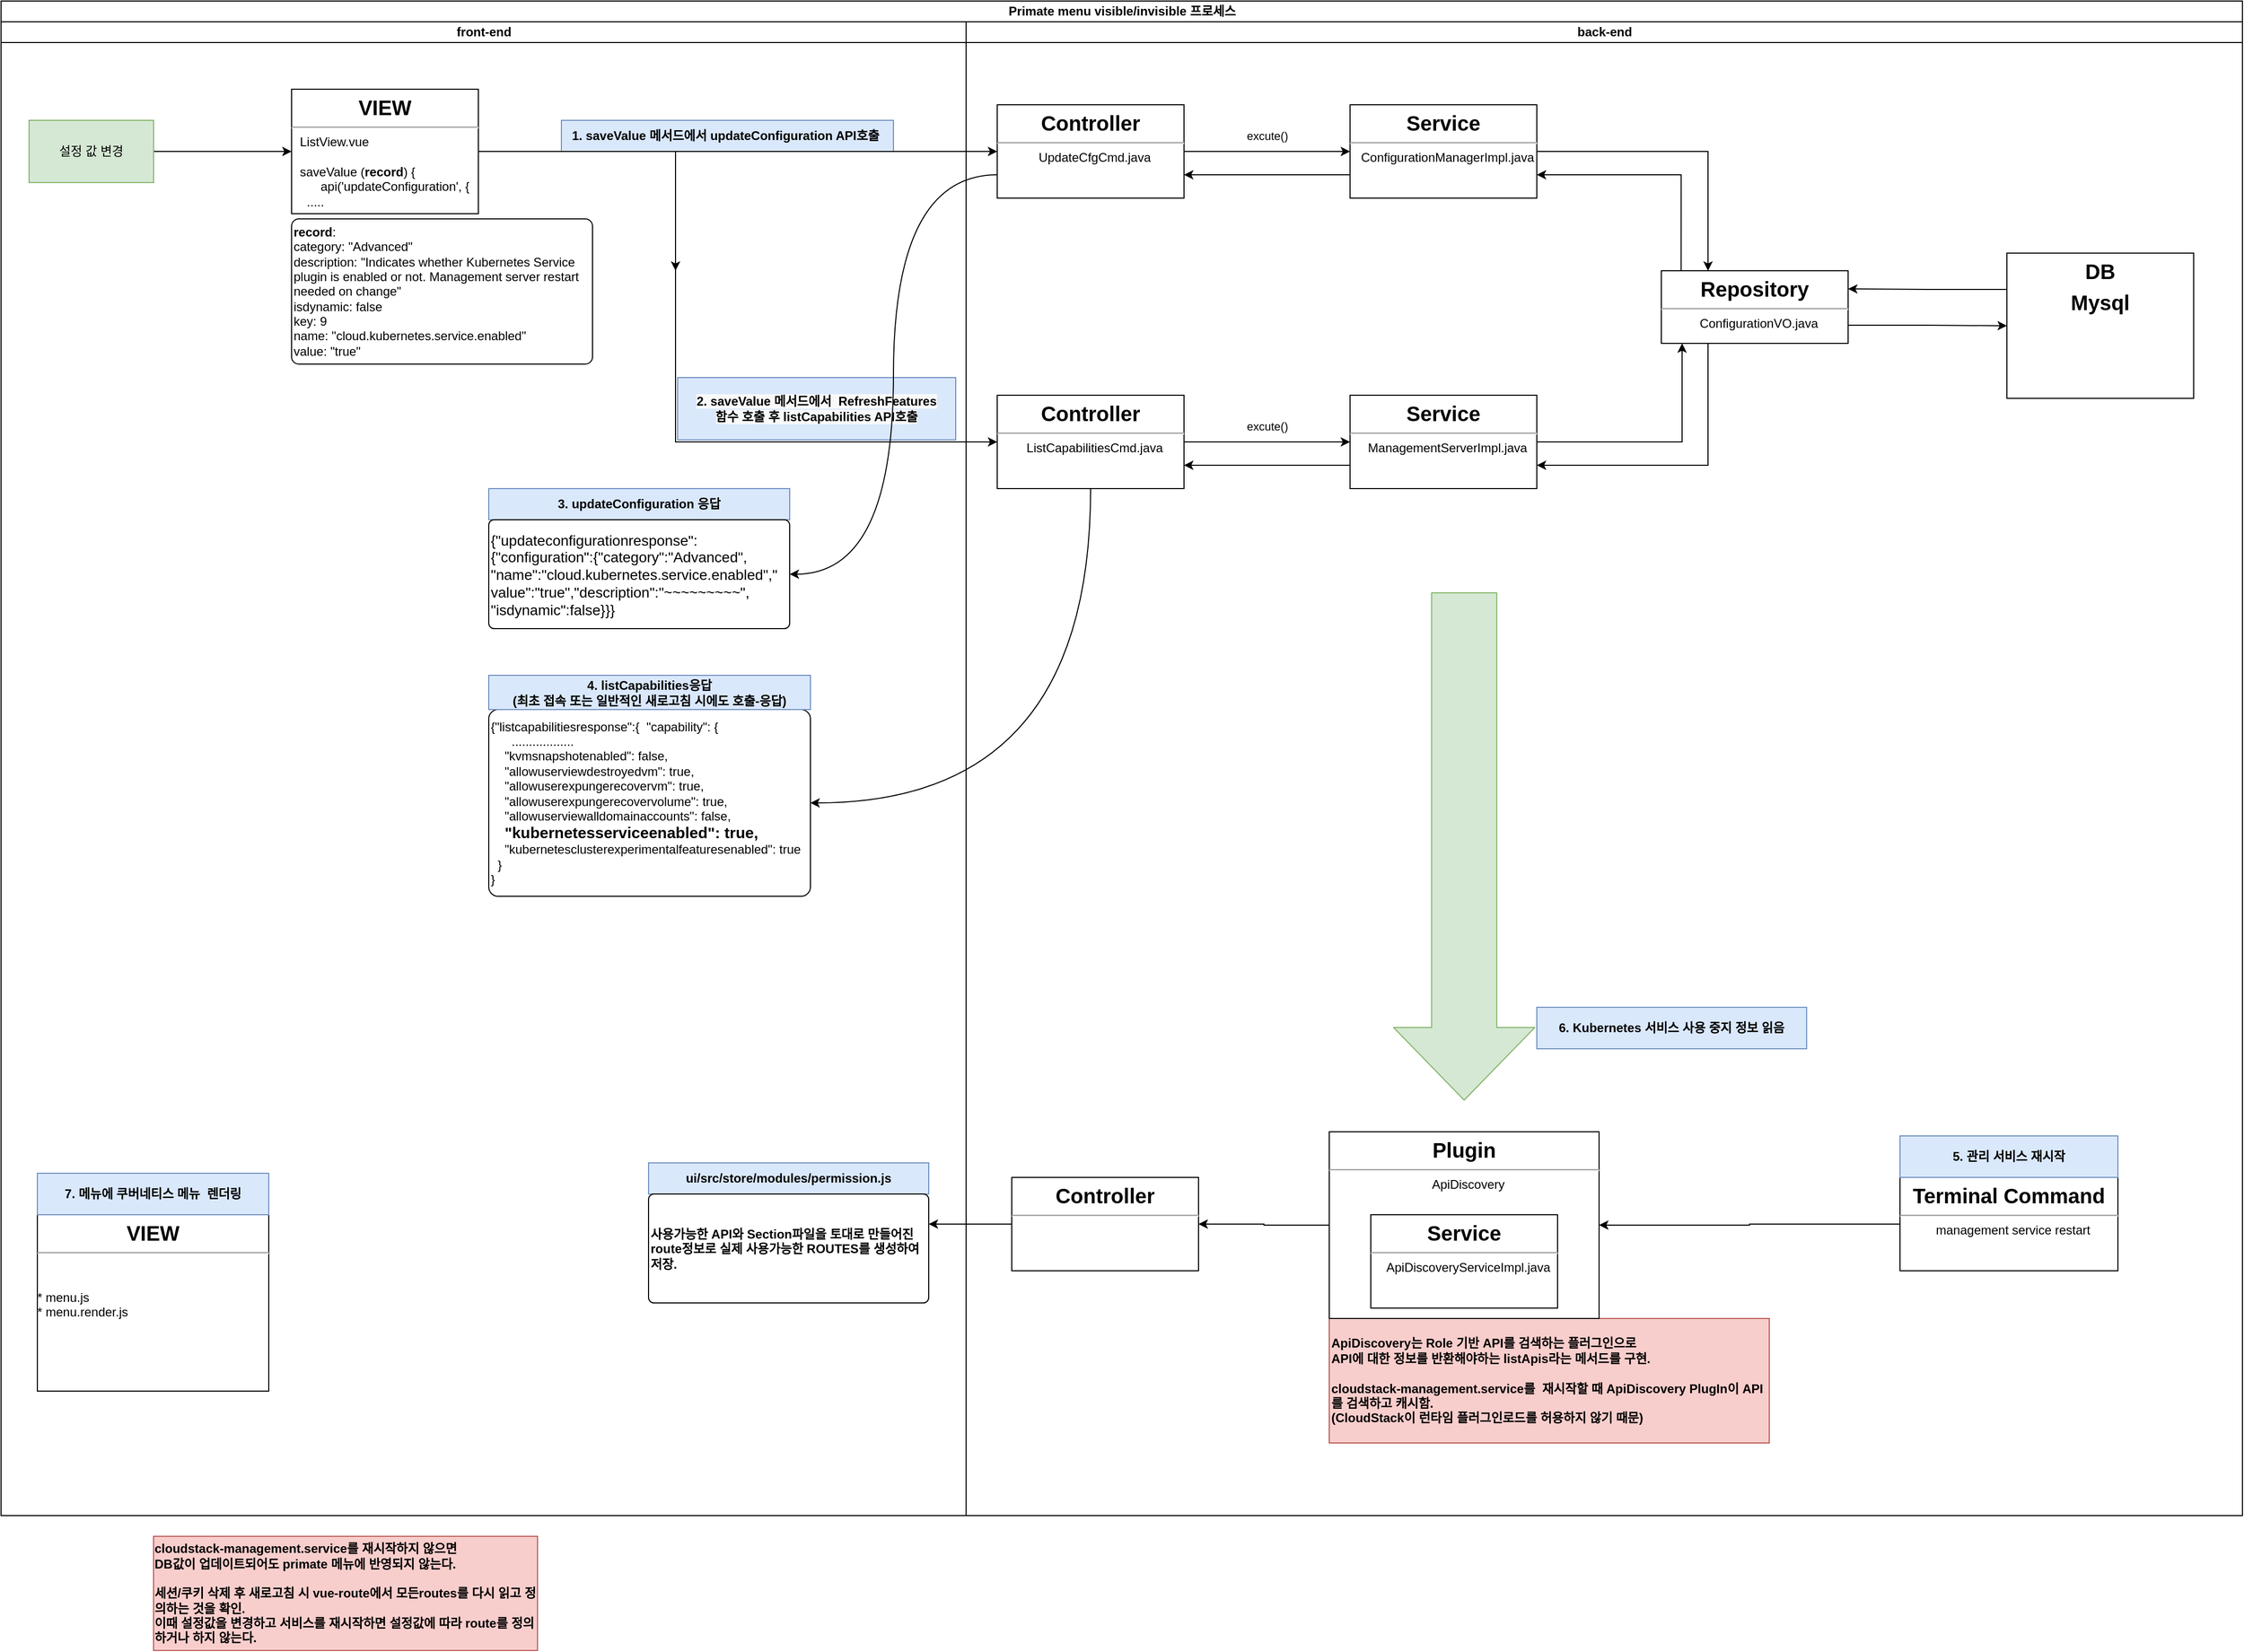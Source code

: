<mxfile version="14.4.3" type="github">
  <diagram id="sWKhFuuiIyD3STFEA7JW" name="페이지-2">
    <mxGraphModel dx="1673" dy="896" grid="1" gridSize="10" guides="1" tooltips="1" connect="1" arrows="1" fold="1" page="1" pageScale="1" pageWidth="413" pageHeight="291" math="0" shadow="0">
      <root>
        <mxCell id="YF4E0lVN7Hhh0fhB9PgD-0" />
        <mxCell id="YF4E0lVN7Hhh0fhB9PgD-1" parent="YF4E0lVN7Hhh0fhB9PgD-0" />
        <mxCell id="YF4E0lVN7Hhh0fhB9PgD-2" value="Primate menu visible/invisible 프로세스" style="swimlane;html=1;childLayout=stackLayout;resizeParent=1;resizeParentMax=0;startSize=20;verticalAlign=middle;align=center;" parent="YF4E0lVN7Hhh0fhB9PgD-1" vertex="1">
          <mxGeometry x="60" y="100" width="2160" height="1460" as="geometry" />
        </mxCell>
        <mxCell id="YF4E0lVN7Hhh0fhB9PgD-3" value="front-end" style="swimlane;html=1;startSize=20;" parent="YF4E0lVN7Hhh0fhB9PgD-2" vertex="1">
          <mxGeometry y="20" width="930" height="1440" as="geometry" />
        </mxCell>
        <mxCell id="YF4E0lVN7Hhh0fhB9PgD-4" value="&lt;p style=&quot;margin: 0px ; margin-top: 6px ; text-align: center&quot;&gt;&lt;b&gt;&lt;font style=&quot;font-size: 20px&quot;&gt;VIEW&lt;/font&gt;&lt;/b&gt;&lt;/p&gt;&lt;hr&gt;&lt;p style=&quot;margin: 0px ; margin-left: 8px&quot;&gt;&lt;span style=&quot;text-align: center&quot;&gt;ListView.vue&lt;/span&gt;&lt;br&gt;&lt;/p&gt;&lt;p style=&quot;margin: 0px ; margin-left: 8px&quot;&gt;&lt;br&gt;&lt;/p&gt;&lt;p style=&quot;margin: 0px ; margin-left: 8px&quot;&gt;saveValue (&lt;b&gt;record&lt;/b&gt;) {&lt;/p&gt;&lt;p style=&quot;margin: 0px ; margin-left: 8px&quot;&gt;&amp;nbsp; &amp;nbsp; &amp;nbsp; api(&#39;updateConfiguration&#39;, {&lt;/p&gt;&lt;p style=&quot;margin: 0px ; margin-left: 8px&quot;&gt;&amp;nbsp; .....&lt;/p&gt;" style="align=left;overflow=fill;html=1;dropTarget=0;" parent="YF4E0lVN7Hhh0fhB9PgD-3" vertex="1">
          <mxGeometry x="280" y="65" width="180" height="120" as="geometry" />
        </mxCell>
        <mxCell id="30zJfarMqt1oGhW_2tkh-0" value="&lt;div&gt;&lt;font style=&quot;font-size: 12px&quot;&gt;&lt;b&gt;record&lt;/b&gt;:&lt;/font&gt;&lt;/div&gt;&lt;div&gt;&lt;font style=&quot;font-size: 12px&quot;&gt;category: &quot;Advanced&quot;&lt;/font&gt;&lt;/div&gt;&lt;div&gt;&lt;font style=&quot;font-size: 12px&quot;&gt;description: &quot;Indicates whether Kubernetes Service plugin is enabled or not. Management server restart needed on change&quot;&lt;/font&gt;&lt;/div&gt;&lt;div&gt;&lt;font style=&quot;font-size: 12px&quot;&gt;isdynamic: false&lt;/font&gt;&lt;/div&gt;&lt;div&gt;&lt;font style=&quot;font-size: 12px&quot;&gt;key: 9&lt;/font&gt;&lt;/div&gt;&lt;div&gt;&lt;font style=&quot;font-size: 12px&quot;&gt;name: &quot;cloud.kubernetes.service.enabled&quot;&lt;/font&gt;&lt;/div&gt;&lt;div&gt;&lt;font style=&quot;font-size: 12px&quot;&gt;value: &quot;true&quot;&lt;/font&gt;&lt;/div&gt;" style="rounded=1;whiteSpace=wrap;html=1;strokeColor=#000000;align=left;arcSize=5;" parent="YF4E0lVN7Hhh0fhB9PgD-3" vertex="1">
          <mxGeometry x="280" y="190" width="290" height="140" as="geometry" />
        </mxCell>
        <mxCell id="kghr15Wnmh2jGqpMc5R4-0" value="&lt;span style=&quot;text-align: left&quot;&gt;1. saveValue 메서드에서&amp;nbsp;&lt;/span&gt;&lt;span style=&quot;text-align: left&quot;&gt;updateConfiguration API호출&lt;/span&gt;&lt;span style=&quot;text-align: left&quot;&gt;&amp;nbsp;&lt;/span&gt;" style="text;html=1;strokeColor=#6c8ebf;fillColor=#dae8fc;align=center;verticalAlign=middle;whiteSpace=wrap;rounded=0;fontStyle=1" parent="YF4E0lVN7Hhh0fhB9PgD-3" vertex="1">
          <mxGeometry x="540" y="95" width="320" height="30" as="geometry" />
        </mxCell>
        <mxCell id="QWsVM3wBgM_GIMozhOPB-73" value="&lt;span style=&quot;text-align: left&quot;&gt;3. u&lt;/span&gt;&lt;span style=&quot;text-align: left&quot;&gt;pdateConfiguration 응답&lt;/span&gt;" style="text;html=1;strokeColor=#6c8ebf;fillColor=#dae8fc;align=center;verticalAlign=middle;whiteSpace=wrap;rounded=0;fontStyle=1" parent="YF4E0lVN7Hhh0fhB9PgD-3" vertex="1">
          <mxGeometry x="470" y="450" width="290" height="30" as="geometry" />
        </mxCell>
        <mxCell id="9nsnTSfjWOGKSt32Swmm-3" value="&lt;font style=&quot;font-size: 14px&quot;&gt;{&quot;updateconfigurationresponse&quot;:{&quot;configuration&quot;:{&quot;category&quot;:&quot;Advanced&quot;,&lt;br&gt;&quot;name&quot;:&quot;cloud.kubernetes.service.enabled&quot;,&quot;&lt;br&gt;&lt;/font&gt;&lt;div style=&quot;font-size: 14px&quot;&gt;value&quot;:&quot;true&quot;,&quot;description&quot;:&quot;~~~~~~~~~&quot;,&lt;/div&gt;&lt;div style=&quot;font-size: 14px&quot;&gt;&quot;isdynamic&quot;:false}}}&lt;/div&gt;" style="rounded=1;whiteSpace=wrap;html=1;strokeColor=#000000;align=left;arcSize=5;" parent="YF4E0lVN7Hhh0fhB9PgD-3" vertex="1">
          <mxGeometry x="470" y="480" width="290" height="105" as="geometry" />
        </mxCell>
        <mxCell id="ybtEaBYc79Pay8zGlQzz-0" value="&lt;font&gt;&lt;span style=&quot;font-size: 12px&quot;&gt;{&quot;listcapabilitiesresponse&quot;:&lt;/span&gt;&lt;span style=&quot;font-size: 12px&quot;&gt;{&lt;/span&gt;&lt;span style=&quot;font-size: 12px&quot;&gt;&amp;nbsp; &quot;capability&quot;: {&lt;/span&gt;&lt;span style=&quot;font-size: 12px&quot;&gt;&lt;br&gt;&lt;/span&gt;&lt;div style=&quot;font-size: 12px&quot;&gt;&lt;span&gt;&lt;span&gt;&lt;/span&gt;&amp;nbsp; &amp;nbsp; &amp;nbsp; ..................&lt;/span&gt;&lt;/div&gt;&lt;div style=&quot;font-size: 12px&quot;&gt;&lt;span&gt;&amp;nbsp; &amp;nbsp; &quot;kvmsnapshotenabled&quot;: false,&lt;/span&gt;&lt;/div&gt;&lt;div style=&quot;font-size: 12px&quot;&gt;&lt;span&gt;&amp;nbsp; &amp;nbsp; &quot;allowuserviewdestroyedvm&quot;: true,&lt;/span&gt;&lt;/div&gt;&lt;div style=&quot;font-size: 12px&quot;&gt;&lt;span&gt;&amp;nbsp; &amp;nbsp; &quot;allowuserexpungerecovervm&quot;: true,&lt;/span&gt;&lt;/div&gt;&lt;div style=&quot;font-size: 12px&quot;&gt;&lt;span&gt;&amp;nbsp; &amp;nbsp; &quot;allowuserexpungerecovervolume&quot;: true,&lt;/span&gt;&lt;/div&gt;&lt;div style=&quot;font-size: 12px&quot;&gt;&lt;span&gt;&amp;nbsp; &amp;nbsp; &quot;allowuserviewalldomainaccounts&quot;: false,&lt;/span&gt;&lt;/div&gt;&lt;div&gt;&lt;span style=&quot;font-size: 12px&quot;&gt;&amp;nbsp; &amp;nbsp; &lt;/span&gt;&lt;b&gt;&lt;font style=&quot;font-size: 15px&quot;&gt;&quot;kubernetesserviceenabled&quot;: true,&lt;/font&gt;&lt;/b&gt;&lt;/div&gt;&lt;div style=&quot;font-size: 12px&quot;&gt;&lt;span&gt;&amp;nbsp; &amp;nbsp; &quot;kubernetesclusterexperimentalfeaturesenabled&quot;: true&lt;/span&gt;&lt;/div&gt;&lt;div style=&quot;font-size: 12px&quot;&gt;&lt;span&gt;&amp;nbsp; }&lt;/span&gt;&lt;/div&gt;&lt;span style=&quot;font-size: 12px&quot;&gt;}&lt;/span&gt;&lt;span style=&quot;font-size: 12px&quot;&gt;&amp;nbsp;&lt;/span&gt;&lt;br&gt;&lt;/font&gt;" style="rounded=1;whiteSpace=wrap;html=1;strokeColor=#000000;align=left;arcSize=5;" parent="YF4E0lVN7Hhh0fhB9PgD-3" vertex="1">
          <mxGeometry x="470" y="663" width="310" height="180" as="geometry" />
        </mxCell>
        <mxCell id="ybtEaBYc79Pay8zGlQzz-3" value="&lt;span style=&quot;text-align: left&quot;&gt;4.&amp;nbsp;&lt;/span&gt;listCapabilities&lt;span style=&quot;text-align: left&quot;&gt;응답 &lt;br&gt;(최초 접속 또는 일반적인 새로고침 시에도 호출-응답)&lt;/span&gt;" style="text;html=1;strokeColor=#6c8ebf;fillColor=#dae8fc;align=center;verticalAlign=middle;whiteSpace=wrap;rounded=0;fontStyle=1" parent="YF4E0lVN7Hhh0fhB9PgD-3" vertex="1">
          <mxGeometry x="470" y="630" width="310" height="33" as="geometry" />
        </mxCell>
        <mxCell id="ybtEaBYc79Pay8zGlQzz-6" value="&lt;span style=&quot;background-color: rgb(248 , 249 , 250) ; text-align: left&quot;&gt;2. saveValue 메서드에서&amp;nbsp;&lt;/span&gt;&lt;span style=&quot;background-color: rgb(248 , 249 , 250) ; text-align: left&quot;&gt;&amp;nbsp;&lt;/span&gt;&lt;span style=&quot;background-color: rgb(248 , 249 , 250)&quot;&gt;RefreshFeatures &lt;br&gt;함수 호출&amp;nbsp;&lt;/span&gt;&lt;span style=&quot;background-color: rgb(248 , 249 , 250)&quot;&gt;후&amp;nbsp;listCapabilities API호출&lt;/span&gt;" style="text;html=1;strokeColor=#6c8ebf;fillColor=#dae8fc;align=center;verticalAlign=middle;whiteSpace=wrap;rounded=0;fontStyle=1;rotation=0;" parent="YF4E0lVN7Hhh0fhB9PgD-3" vertex="1">
          <mxGeometry x="652" y="343" width="268" height="60" as="geometry" />
        </mxCell>
        <mxCell id="-MsYRb35fPwuxTCojYqi-1" value="&lt;p style=&quot;margin: 0px ; margin-top: 6px ; text-align: center&quot;&gt;&lt;b&gt;&lt;font style=&quot;font-size: 20px&quot;&gt;VIEW&lt;/font&gt;&lt;/b&gt;&lt;/p&gt;&lt;hr&gt;&lt;p style=&quot;margin: 0px ; margin-left: 8px&quot;&gt;&lt;/p&gt;&lt;span style=&quot;text-align: center&quot;&gt;&lt;br&gt;&lt;br&gt;* menu.js&lt;br&gt;* menu.render.js&lt;br&gt;&lt;/span&gt;&lt;p style=&quot;margin: 0px ; margin-left: 8px&quot;&gt;&lt;br&gt;&lt;/p&gt;" style="align=left;overflow=fill;html=1;dropTarget=0;" parent="YF4E0lVN7Hhh0fhB9PgD-3" vertex="1">
          <mxGeometry x="35" y="1150" width="223" height="170" as="geometry" />
        </mxCell>
        <mxCell id="-MsYRb35fPwuxTCojYqi-2" value="&lt;span style=&quot;text-align: left&quot;&gt;7.&amp;nbsp;메뉴에 쿠버네티스 메뉴&amp;nbsp; 렌더링&lt;/span&gt;" style="text;html=1;strokeColor=#6c8ebf;fillColor=#dae8fc;align=center;verticalAlign=middle;whiteSpace=wrap;rounded=0;fontStyle=1" parent="YF4E0lVN7Hhh0fhB9PgD-3" vertex="1">
          <mxGeometry x="35" y="1110" width="223" height="40" as="geometry" />
        </mxCell>
        <mxCell id="RkyHaamI9Xc2l9AKGEXz-0" value="" style="endArrow=classic;html=1;" parent="YF4E0lVN7Hhh0fhB9PgD-3" edge="1">
          <mxGeometry width="50" height="50" relative="1" as="geometry">
            <mxPoint x="650" y="130" as="sourcePoint" />
            <mxPoint x="650" y="240" as="targetPoint" />
          </mxGeometry>
        </mxCell>
        <mxCell id="-uuOTyQ5Aw0-R2vqLOoh-0" style="edgeStyle=orthogonalEdgeStyle;rounded=0;orthogonalLoop=1;jettySize=auto;html=1;exitX=1;exitY=0.5;exitDx=0;exitDy=0;" parent="YF4E0lVN7Hhh0fhB9PgD-3" source="lx2xQSGZo_KzuF0OdhNT-0" target="YF4E0lVN7Hhh0fhB9PgD-4" edge="1">
          <mxGeometry relative="1" as="geometry" />
        </mxCell>
        <mxCell id="lx2xQSGZo_KzuF0OdhNT-0" value="설정 값 변경" style="rounded=0;whiteSpace=wrap;html=1;fillColor=#d5e8d4;strokeColor=#82b366;" parent="YF4E0lVN7Hhh0fhB9PgD-3" vertex="1">
          <mxGeometry x="27" y="95" width="120" height="60" as="geometry" />
        </mxCell>
        <mxCell id="S-putGSGb9zX159UAM5Z-14" value="&lt;div style=&quot;text-align: left&quot;&gt;ui/src/store/modules/permission.js&lt;/div&gt;" style="text;html=1;strokeColor=#6c8ebf;fillColor=#dae8fc;align=center;verticalAlign=middle;whiteSpace=wrap;rounded=0;fontStyle=1" vertex="1" parent="YF4E0lVN7Hhh0fhB9PgD-3">
          <mxGeometry x="624" y="1100" width="270" height="30" as="geometry" />
        </mxCell>
        <mxCell id="S-putGSGb9zX159UAM5Z-15" value="&lt;font style=&quot;font-size: 12px&quot;&gt;&lt;b&gt;사용가능한 API와 Section파일을 토대로 만들어진 route정보로 실제 사용가능한 ROUTES를 생성하여 저장.&lt;/b&gt;&lt;/font&gt;" style="rounded=1;whiteSpace=wrap;html=1;strokeColor=#000000;align=left;arcSize=5;" vertex="1" parent="YF4E0lVN7Hhh0fhB9PgD-3">
          <mxGeometry x="624" y="1130" width="270" height="105" as="geometry" />
        </mxCell>
        <mxCell id="YF4E0lVN7Hhh0fhB9PgD-5" value="" style="edgeStyle=orthogonalEdgeStyle;rounded=0;orthogonalLoop=1;jettySize=auto;html=1;" parent="YF4E0lVN7Hhh0fhB9PgD-2" source="YF4E0lVN7Hhh0fhB9PgD-4" target="YF4E0lVN7Hhh0fhB9PgD-7" edge="1">
          <mxGeometry relative="1" as="geometry" />
        </mxCell>
        <mxCell id="S-putGSGb9zX159UAM5Z-13" value="" style="edgeStyle=orthogonalEdgeStyle;rounded=0;orthogonalLoop=1;jettySize=auto;html=1;" edge="1" parent="YF4E0lVN7Hhh0fhB9PgD-2" source="S-putGSGb9zX159UAM5Z-11">
          <mxGeometry relative="1" as="geometry">
            <mxPoint x="894" y="1179" as="targetPoint" />
          </mxGeometry>
        </mxCell>
        <mxCell id="YF4E0lVN7Hhh0fhB9PgD-6" value="back-end" style="swimlane;html=1;startSize=20;" parent="YF4E0lVN7Hhh0fhB9PgD-2" vertex="1">
          <mxGeometry x="930" y="20" width="1230" height="1440" as="geometry" />
        </mxCell>
        <mxCell id="YF4E0lVN7Hhh0fhB9PgD-7" value="&lt;p style=&quot;margin: 6px 0px 0px&quot;&gt;&lt;b&gt;&lt;font style=&quot;font-size: 20px&quot;&gt;Controller&lt;/font&gt;&lt;/b&gt;&lt;/p&gt;&lt;hr&gt;&lt;p style=&quot;margin: 0px ; margin-left: 8px&quot;&gt;&lt;span&gt;UpdateCfgCmd.java&lt;/span&gt;&lt;br&gt;&lt;/p&gt;" style="align=center;overflow=fill;html=1;dropTarget=0;" parent="YF4E0lVN7Hhh0fhB9PgD-6" vertex="1">
          <mxGeometry x="30" y="80" width="180" height="90" as="geometry" />
        </mxCell>
        <mxCell id="YF4E0lVN7Hhh0fhB9PgD-8" value="&lt;p style=&quot;margin: 6px 0px 0px&quot;&gt;&lt;b&gt;&lt;font style=&quot;font-size: 20px&quot;&gt;Service&lt;/font&gt;&lt;/b&gt;&lt;/p&gt;&lt;hr&gt;&lt;p style=&quot;margin: 0px ; margin-left: 8px&quot;&gt;ConfigurationManagerImpl.java&lt;/p&gt;" style="align=center;overflow=fill;html=1;dropTarget=0;" parent="YF4E0lVN7Hhh0fhB9PgD-6" vertex="1">
          <mxGeometry x="370" y="80" width="180" height="90" as="geometry" />
        </mxCell>
        <mxCell id="YF4E0lVN7Hhh0fhB9PgD-45" style="edgeStyle=orthogonalEdgeStyle;rounded=0;orthogonalLoop=1;jettySize=auto;html=1;exitX=1;exitY=0.75;exitDx=0;exitDy=0;entryX=0;entryY=0.5;entryDx=0;entryDy=0;align=center;" parent="YF4E0lVN7Hhh0fhB9PgD-6" source="YF4E0lVN7Hhh0fhB9PgD-46" target="YF4E0lVN7Hhh0fhB9PgD-54" edge="1">
          <mxGeometry relative="1" as="geometry" />
        </mxCell>
        <mxCell id="ybtEaBYc79Pay8zGlQzz-10" style="edgeStyle=orthogonalEdgeStyle;rounded=0;orthogonalLoop=1;jettySize=auto;html=1;exitX=0.25;exitY=1;exitDx=0;exitDy=0;entryX=1;entryY=0.75;entryDx=0;entryDy=0;" parent="YF4E0lVN7Hhh0fhB9PgD-6" source="YF4E0lVN7Hhh0fhB9PgD-46" target="QWsVM3wBgM_GIMozhOPB-75" edge="1">
          <mxGeometry relative="1" as="geometry" />
        </mxCell>
        <mxCell id="DiwUjMXcBK-bREjLJ3jC-0" style="edgeStyle=orthogonalEdgeStyle;rounded=0;orthogonalLoop=1;jettySize=auto;html=1;exitX=0.106;exitY=0.014;exitDx=0;exitDy=0;entryX=1;entryY=0.75;entryDx=0;entryDy=0;exitPerimeter=0;" parent="YF4E0lVN7Hhh0fhB9PgD-6" source="YF4E0lVN7Hhh0fhB9PgD-46" target="YF4E0lVN7Hhh0fhB9PgD-8" edge="1">
          <mxGeometry relative="1" as="geometry" />
        </mxCell>
        <mxCell id="YF4E0lVN7Hhh0fhB9PgD-46" value="&lt;p style=&quot;margin: 6px 0px 0px&quot;&gt;&lt;b&gt;&lt;font style=&quot;font-size: 20px&quot;&gt;Repository&lt;/font&gt;&lt;/b&gt;&lt;/p&gt;&lt;hr&gt;&lt;p style=&quot;margin: 0px ; margin-left: 8px&quot;&gt;ConfigurationVO.java&lt;/p&gt;" style="align=center;overflow=fill;html=1;dropTarget=0;" parent="YF4E0lVN7Hhh0fhB9PgD-6" vertex="1">
          <mxGeometry x="670" y="240" width="180" height="70" as="geometry" />
        </mxCell>
        <mxCell id="YF4E0lVN7Hhh0fhB9PgD-47" style="edgeStyle=orthogonalEdgeStyle;rounded=0;orthogonalLoop=1;jettySize=auto;html=1;exitX=1;exitY=0.5;exitDx=0;exitDy=0;align=center;entryX=0.25;entryY=0;entryDx=0;entryDy=0;" parent="YF4E0lVN7Hhh0fhB9PgD-6" source="YF4E0lVN7Hhh0fhB9PgD-8" target="YF4E0lVN7Hhh0fhB9PgD-46" edge="1">
          <mxGeometry relative="1" as="geometry">
            <mxPoint x="696" y="239" as="targetPoint" />
          </mxGeometry>
        </mxCell>
        <mxCell id="ybtEaBYc79Pay8zGlQzz-11" style="edgeStyle=orthogonalEdgeStyle;rounded=0;orthogonalLoop=1;jettySize=auto;html=1;exitX=0;exitY=0.25;exitDx=0;exitDy=0;entryX=1;entryY=0.25;entryDx=0;entryDy=0;" parent="YF4E0lVN7Hhh0fhB9PgD-6" source="YF4E0lVN7Hhh0fhB9PgD-54" target="YF4E0lVN7Hhh0fhB9PgD-46" edge="1">
          <mxGeometry relative="1" as="geometry" />
        </mxCell>
        <mxCell id="YF4E0lVN7Hhh0fhB9PgD-54" value="&lt;p style=&quot;margin: 6px 0px 0px; text-align: center; font-size: 20px;&quot;&gt;&lt;b style=&quot;font-size: 20px;&quot;&gt;DB&lt;/b&gt;&lt;/p&gt;&lt;p style=&quot;margin: 6px 0px 0px; text-align: center; font-size: 20px;&quot;&gt;&lt;b style=&quot;font-size: 20px;&quot;&gt;Mysql&lt;/b&gt;&lt;/p&gt;" style="align=left;overflow=fill;html=1;dropTarget=0;fontSize=20;" parent="YF4E0lVN7Hhh0fhB9PgD-6" vertex="1">
          <mxGeometry x="1003" y="223" width="180" height="140" as="geometry" />
        </mxCell>
        <mxCell id="QWsVM3wBgM_GIMozhOPB-70" value="&lt;p style=&quot;margin: 6px 0px 0px&quot;&gt;&lt;b&gt;&lt;font style=&quot;font-size: 20px&quot;&gt;Controller&lt;/font&gt;&lt;/b&gt;&lt;/p&gt;&lt;hr&gt;&lt;p style=&quot;margin: 0px ; margin-left: 8px&quot;&gt;&lt;span&gt;ListCapabilitiesCmd.java&lt;/span&gt;&lt;br&gt;&lt;/p&gt;" style="align=center;overflow=fill;html=1;dropTarget=0;" parent="YF4E0lVN7Hhh0fhB9PgD-6" vertex="1">
          <mxGeometry x="30" y="360" width="180" height="90" as="geometry" />
        </mxCell>
        <mxCell id="9nsnTSfjWOGKSt32Swmm-0" style="edgeStyle=orthogonalEdgeStyle;rounded=0;orthogonalLoop=1;jettySize=auto;html=1;exitX=1;exitY=0.5;exitDx=0;exitDy=0;" parent="YF4E0lVN7Hhh0fhB9PgD-6" source="QWsVM3wBgM_GIMozhOPB-75" edge="1">
          <mxGeometry relative="1" as="geometry">
            <mxPoint x="690" y="310" as="targetPoint" />
            <Array as="points">
              <mxPoint x="690" y="405" />
            </Array>
          </mxGeometry>
        </mxCell>
        <mxCell id="9nsnTSfjWOGKSt32Swmm-1" style="edgeStyle=orthogonalEdgeStyle;orthogonalLoop=1;jettySize=auto;html=1;exitX=0;exitY=0.75;exitDx=0;exitDy=0;entryX=1;entryY=0.75;entryDx=0;entryDy=0;curved=1;" parent="YF4E0lVN7Hhh0fhB9PgD-6" source="QWsVM3wBgM_GIMozhOPB-75" target="QWsVM3wBgM_GIMozhOPB-70" edge="1">
          <mxGeometry relative="1" as="geometry" />
        </mxCell>
        <mxCell id="QWsVM3wBgM_GIMozhOPB-75" value="&lt;p style=&quot;margin: 6px 0px 0px&quot;&gt;&lt;b&gt;&lt;font style=&quot;font-size: 20px&quot;&gt;Service&lt;/font&gt;&lt;/b&gt;&lt;/p&gt;&lt;hr&gt;&lt;p style=&quot;margin: 0px ; margin-left: 8px&quot;&gt;&lt;span&gt;ManagementServerImpl.java&lt;/span&gt;&lt;br&gt;&lt;/p&gt;" style="align=center;overflow=fill;html=1;dropTarget=0;" parent="YF4E0lVN7Hhh0fhB9PgD-6" vertex="1">
          <mxGeometry x="370" y="360" width="180" height="90" as="geometry" />
        </mxCell>
        <mxCell id="QWsVM3wBgM_GIMozhOPB-77" value="excute()" style="edgeStyle=orthogonalEdgeStyle;rounded=0;orthogonalLoop=1;jettySize=auto;html=1;align=center;entryX=0;entryY=0.5;entryDx=0;entryDy=0;" parent="YF4E0lVN7Hhh0fhB9PgD-6" source="YF4E0lVN7Hhh0fhB9PgD-7" target="YF4E0lVN7Hhh0fhB9PgD-8" edge="1">
          <mxGeometry y="15" relative="1" as="geometry">
            <mxPoint x="220" y="135" as="sourcePoint" />
            <mxPoint x="380" y="135" as="targetPoint" />
            <mxPoint as="offset" />
          </mxGeometry>
        </mxCell>
        <mxCell id="QWsVM3wBgM_GIMozhOPB-79" value="excute()" style="edgeStyle=orthogonalEdgeStyle;rounded=0;orthogonalLoop=1;jettySize=auto;html=1;align=center;entryX=0;entryY=0.5;entryDx=0;entryDy=0;exitX=1;exitY=0.5;exitDx=0;exitDy=0;" parent="YF4E0lVN7Hhh0fhB9PgD-6" source="QWsVM3wBgM_GIMozhOPB-70" target="QWsVM3wBgM_GIMozhOPB-75" edge="1">
          <mxGeometry y="15" relative="1" as="geometry">
            <mxPoint x="210" y="350" as="sourcePoint" />
            <mxPoint x="370" y="350" as="targetPoint" />
            <mxPoint as="offset" />
          </mxGeometry>
        </mxCell>
        <mxCell id="ybtEaBYc79Pay8zGlQzz-7" style="edgeStyle=orthogonalEdgeStyle;orthogonalLoop=1;jettySize=auto;html=1;entryX=1;entryY=0.75;entryDx=0;entryDy=0;curved=1;exitX=0;exitY=0.75;exitDx=0;exitDy=0;" parent="YF4E0lVN7Hhh0fhB9PgD-6" source="YF4E0lVN7Hhh0fhB9PgD-8" target="YF4E0lVN7Hhh0fhB9PgD-7" edge="1">
          <mxGeometry relative="1" as="geometry">
            <mxPoint x="330" y="150" as="sourcePoint" />
            <mxPoint x="210" y="140" as="targetPoint" />
          </mxGeometry>
        </mxCell>
        <mxCell id="S-putGSGb9zX159UAM5Z-8" style="edgeStyle=orthogonalEdgeStyle;rounded=0;orthogonalLoop=1;jettySize=auto;html=1;exitX=0;exitY=0.5;exitDx=0;exitDy=0;entryX=1;entryY=0.5;entryDx=0;entryDy=0;" edge="1" parent="YF4E0lVN7Hhh0fhB9PgD-6" source="S-putGSGb9zX159UAM5Z-6" target="S-putGSGb9zX159UAM5Z-2">
          <mxGeometry relative="1" as="geometry" />
        </mxCell>
        <mxCell id="S-putGSGb9zX159UAM5Z-6" value="&lt;p style=&quot;margin: 6px 0px 0px&quot;&gt;&lt;span style=&quot;font-size: 20px&quot;&gt;&lt;b&gt;Terminal Command&lt;/b&gt;&lt;/span&gt;&lt;br&gt;&lt;/p&gt;&lt;hr&gt;&lt;p style=&quot;margin: 0px ; margin-left: 8px&quot;&gt;management service restart&lt;br&gt;&lt;/p&gt;" style="align=center;overflow=fill;html=1;dropTarget=0;" vertex="1" parent="YF4E0lVN7Hhh0fhB9PgD-6">
          <mxGeometry x="900" y="1114" width="210" height="90" as="geometry" />
        </mxCell>
        <mxCell id="S-putGSGb9zX159UAM5Z-10" value="ApiDiscovery는&amp;nbsp;&lt;span&gt;Role 기반 API를 검색하는 플러그인으로&amp;nbsp;&lt;/span&gt;&lt;br&gt;&lt;div&gt;API에 대한 정보를 반환해야하는 listApis라는 메서드를 구현.&lt;/div&gt;&lt;div&gt;&lt;br&gt;&lt;/div&gt;&lt;div&gt;&lt;span&gt;cloudstack-management.service를&amp;nbsp; 재시작할 때&amp;nbsp;&lt;/span&gt;&lt;span&gt;ApiDiscovery PlugIn이 API를 검색하고 캐시함.&amp;nbsp;&lt;/span&gt;&lt;/div&gt;&lt;div&gt;(CloudStack이 런타임 플러그인로드를 허용하지 않기 때문)&lt;/div&gt;" style="text;html=1;strokeColor=#b85450;fillColor=#f8cecc;align=left;verticalAlign=middle;whiteSpace=wrap;rounded=0;fontStyle=1" vertex="1" parent="YF4E0lVN7Hhh0fhB9PgD-6">
          <mxGeometry x="350" y="1250" width="424" height="120" as="geometry" />
        </mxCell>
        <mxCell id="S-putGSGb9zX159UAM5Z-11" value="&lt;p style=&quot;margin: 6px 0px 0px&quot;&gt;&lt;b&gt;&lt;font style=&quot;font-size: 20px&quot;&gt;Controller&lt;/font&gt;&lt;/b&gt;&lt;/p&gt;&lt;hr&gt;&lt;p style=&quot;margin: 0px ; margin-left: 8px&quot;&gt;&lt;br&gt;&lt;/p&gt;" style="align=center;overflow=fill;html=1;dropTarget=0;" vertex="1" parent="YF4E0lVN7Hhh0fhB9PgD-6">
          <mxGeometry x="44" y="1114" width="180" height="90" as="geometry" />
        </mxCell>
        <mxCell id="S-putGSGb9zX159UAM5Z-16" value="" style="group" vertex="1" connectable="0" parent="YF4E0lVN7Hhh0fhB9PgD-6">
          <mxGeometry x="350" y="1070" width="260" height="180" as="geometry" />
        </mxCell>
        <mxCell id="S-putGSGb9zX159UAM5Z-2" value="&lt;p style=&quot;margin: 6px 0px 0px&quot;&gt;&lt;b&gt;&lt;font style=&quot;font-size: 20px&quot;&gt;Plugin&lt;/font&gt;&lt;/b&gt;&lt;/p&gt;&lt;hr&gt;&lt;p style=&quot;margin: 0px ; margin-left: 8px&quot;&gt;ApiDiscovery&lt;br&gt;&lt;/p&gt;" style="align=center;overflow=fill;html=1;dropTarget=0;" vertex="1" parent="S-putGSGb9zX159UAM5Z-16">
          <mxGeometry width="260" height="180" as="geometry" />
        </mxCell>
        <mxCell id="S-putGSGb9zX159UAM5Z-1" value="&lt;p style=&quot;margin: 6px 0px 0px&quot;&gt;&lt;b&gt;&lt;font style=&quot;font-size: 20px&quot;&gt;Service&lt;/font&gt;&lt;/b&gt;&lt;/p&gt;&lt;hr&gt;&lt;p style=&quot;margin: 0px ; margin-left: 8px&quot;&gt;ApiDiscoveryServiceImpl.java&lt;br&gt;&lt;/p&gt;" style="align=center;overflow=fill;html=1;dropTarget=0;" vertex="1" parent="S-putGSGb9zX159UAM5Z-16">
          <mxGeometry x="40" y="80" width="180" height="90" as="geometry" />
        </mxCell>
        <mxCell id="S-putGSGb9zX159UAM5Z-17" style="edgeStyle=orthogonalEdgeStyle;rounded=0;orthogonalLoop=1;jettySize=auto;html=1;exitX=0;exitY=0.5;exitDx=0;exitDy=0;" edge="1" parent="YF4E0lVN7Hhh0fhB9PgD-6" source="S-putGSGb9zX159UAM5Z-2" target="S-putGSGb9zX159UAM5Z-11">
          <mxGeometry relative="1" as="geometry" />
        </mxCell>
        <mxCell id="S-putGSGb9zX159UAM5Z-18" value="" style="shape=flexArrow;endArrow=classic;html=1;width=62.759;endSize=23.007;endWidth=72.366;fillColor=#d5e8d4;strokeColor=#82b366;" edge="1" parent="YF4E0lVN7Hhh0fhB9PgD-6">
          <mxGeometry width="50" height="50" relative="1" as="geometry">
            <mxPoint x="480" y="550" as="sourcePoint" />
            <mxPoint x="480" y="1040" as="targetPoint" />
          </mxGeometry>
        </mxCell>
        <mxCell id="S-putGSGb9zX159UAM5Z-20" value="&lt;span style=&quot;text-align: left&quot;&gt;5.&amp;nbsp;관리 서비스 재시작&lt;/span&gt;" style="text;html=1;strokeColor=#6c8ebf;fillColor=#dae8fc;align=center;verticalAlign=middle;whiteSpace=wrap;rounded=0;fontStyle=1" vertex="1" parent="YF4E0lVN7Hhh0fhB9PgD-6">
          <mxGeometry x="900" y="1074" width="210" height="40" as="geometry" />
        </mxCell>
        <mxCell id="S-putGSGb9zX159UAM5Z-71" value="&lt;span style=&quot;text-align: left&quot;&gt;6.&amp;nbsp;&lt;/span&gt;&lt;span style=&quot;text-align: left&quot;&gt;Kubernetes 서비스 사용 중지 정보 읽음&lt;/span&gt;" style="text;html=1;strokeColor=#6c8ebf;fillColor=#dae8fc;align=center;verticalAlign=middle;whiteSpace=wrap;rounded=0;fontStyle=1" vertex="1" parent="YF4E0lVN7Hhh0fhB9PgD-6">
          <mxGeometry x="550" y="950" width="260" height="40" as="geometry" />
        </mxCell>
        <mxCell id="QWsVM3wBgM_GIMozhOPB-72" style="edgeStyle=orthogonalEdgeStyle;rounded=0;orthogonalLoop=1;jettySize=auto;html=1;exitX=1;exitY=0.5;exitDx=0;exitDy=0;entryX=0;entryY=0.5;entryDx=0;entryDy=0;" parent="YF4E0lVN7Hhh0fhB9PgD-2" source="YF4E0lVN7Hhh0fhB9PgD-4" target="QWsVM3wBgM_GIMozhOPB-70" edge="1">
          <mxGeometry relative="1" as="geometry">
            <Array as="points">
              <mxPoint x="650" y="145" />
              <mxPoint x="650" y="425" />
            </Array>
          </mxGeometry>
        </mxCell>
        <mxCell id="9nsnTSfjWOGKSt32Swmm-4" style="edgeStyle=orthogonalEdgeStyle;curved=1;orthogonalLoop=1;jettySize=auto;html=1;exitX=0.5;exitY=1;exitDx=0;exitDy=0;entryX=1;entryY=0.5;entryDx=0;entryDy=0;" parent="YF4E0lVN7Hhh0fhB9PgD-2" source="QWsVM3wBgM_GIMozhOPB-70" target="ybtEaBYc79Pay8zGlQzz-0" edge="1">
          <mxGeometry relative="1" as="geometry" />
        </mxCell>
        <mxCell id="ybtEaBYc79Pay8zGlQzz-5" style="edgeStyle=orthogonalEdgeStyle;curved=1;orthogonalLoop=1;jettySize=auto;html=1;exitX=0;exitY=0.75;exitDx=0;exitDy=0;entryX=1;entryY=0.5;entryDx=0;entryDy=0;" parent="YF4E0lVN7Hhh0fhB9PgD-2" source="YF4E0lVN7Hhh0fhB9PgD-7" target="9nsnTSfjWOGKSt32Swmm-3" edge="1">
          <mxGeometry relative="1" as="geometry" />
        </mxCell>
        <mxCell id="ybtEaBYc79Pay8zGlQzz-16" value="&lt;div style=&quot;text-align: left&quot;&gt;&lt;span&gt;cloudstack-management.service를 재시작하지 않으면&lt;br&gt;DB값이 업데이트되어도 primate 메뉴에 반영되지 않는다.&lt;/span&gt;&lt;/div&gt;&lt;div style=&quot;text-align: left&quot;&gt;&lt;span&gt;&lt;br&gt;&lt;/span&gt;&lt;/div&gt;&lt;div style=&quot;text-align: left&quot;&gt;세션/쿠키 삭제 후 새로고침 시 vue-route에서 모든routes를 다시 읽고 정의하는 것을 확인.&lt;/div&gt;&lt;div style=&quot;text-align: left&quot;&gt;이때 설정값을 변경하고 서비스를 재시작하면 설정값에 따라 route를 정의하거나 하지 않는다.&lt;/div&gt;" style="text;html=1;strokeColor=#b85450;fillColor=#f8cecc;align=center;verticalAlign=middle;whiteSpace=wrap;rounded=0;fontStyle=1" parent="YF4E0lVN7Hhh0fhB9PgD-1" vertex="1">
          <mxGeometry x="207" y="1580" width="370" height="110" as="geometry" />
        </mxCell>
      </root>
    </mxGraphModel>
  </diagram>
</mxfile>
